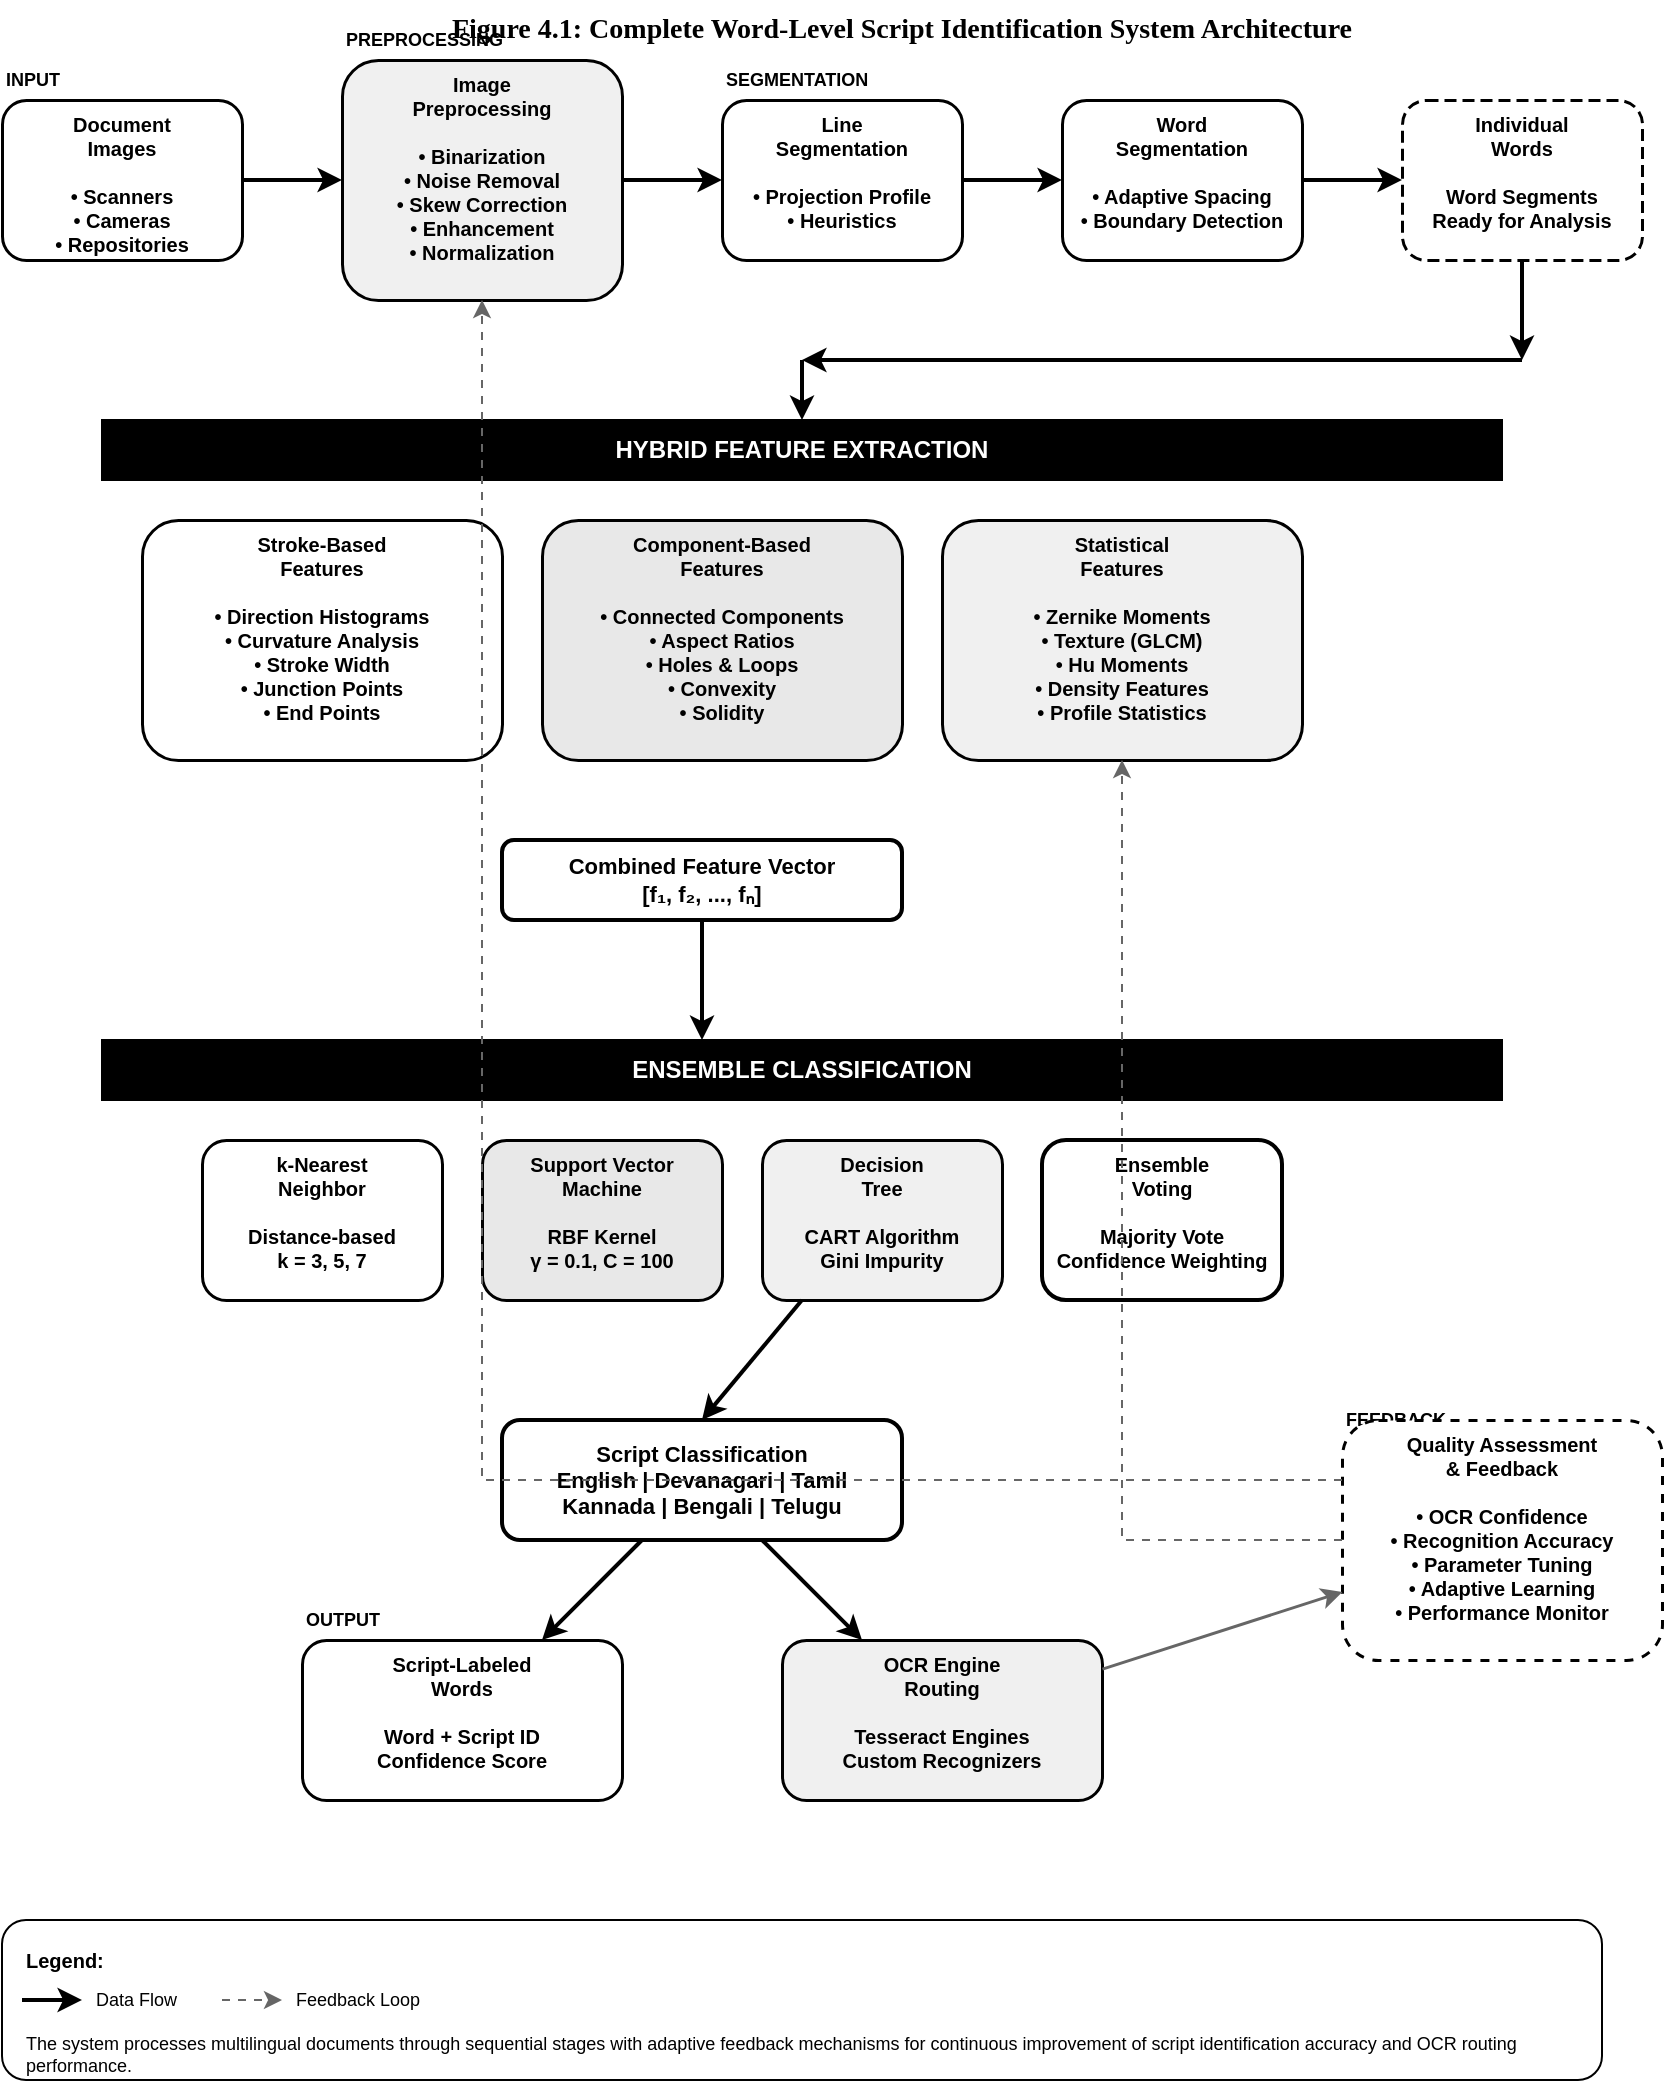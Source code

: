 <mxfile version="28.2.1">
  <diagram name="Script Identification Architecture" id="6T7fmMktWBT6cluHi8q8">
    <mxGraphModel dx="994" dy="540" grid="1" gridSize="10" guides="1" tooltips="1" connect="1" arrows="1" fold="1" page="1" pageScale="1" pageWidth="850" pageHeight="1100" math="0" shadow="0">
      <root>
        <mxCell id="0" />
        <mxCell id="1" parent="0" />
        <mxCell id="jqoCBcWLrI0LSmhJXTzM-1" value="Figure 4.1: Complete Word-Level Script Identification System Architecture" style="text;html=1;strokeColor=none;fillColor=none;align=center;verticalAlign=middle;whiteSpace=wrap;rounded=0;fontFamily=Times New Roman;fontSize=14;fontStyle=1" vertex="1" parent="1">
          <mxGeometry x="200" y="10" width="600" height="30" as="geometry" />
        </mxCell>
        <mxCell id="jqoCBcWLrI0LSmhJXTzM-2" value="INPUT" style="text;html=1;strokeColor=none;fillColor=none;align=left;verticalAlign=middle;whiteSpace=wrap;rounded=0;fontFamily=Arial;fontSize=9;fontStyle=1" vertex="1" parent="1">
          <mxGeometry x="50" y="40" width="80" height="20" as="geometry" />
        </mxCell>
        <mxCell id="jqoCBcWLrI0LSmhJXTzM-3" value="Document&#xa;Images&#xa;&#xa;• Scanners&#xa;• Cameras&#xa;• Repositories" style="rounded=1;whiteSpace=wrap;html=1;strokeColor=#000000;strokeWidth=1.5;fillColor=#FFFFFF;fontFamily=Arial;fontSize=10;align=center;verticalAlign=top;fontStyle=1" vertex="1" parent="1">
          <mxGeometry x="50" y="60" width="120" height="80" as="geometry" />
        </mxCell>
        <mxCell id="jqoCBcWLrI0LSmhJXTzM-4" value="PREPROCESSING" style="text;html=1;strokeColor=none;fillColor=none;align=left;verticalAlign=middle;whiteSpace=wrap;rounded=0;fontFamily=Arial;fontSize=9;fontStyle=1" vertex="1" parent="1">
          <mxGeometry x="220" y="20" width="100" height="20" as="geometry" />
        </mxCell>
        <mxCell id="jqoCBcWLrI0LSmhJXTzM-5" value="Image&#xa;Preprocessing&#xa;&#xa;• Binarization&#xa;• Noise Removal&#xa;• Skew Correction&#xa;• Enhancement&#xa;• Normalization" style="rounded=1;whiteSpace=wrap;html=1;strokeColor=#000000;strokeWidth=1.5;fillColor=#F0F0F0;fontFamily=Arial;fontSize=10;align=center;verticalAlign=top;fontStyle=1" vertex="1" parent="1">
          <mxGeometry x="220" y="40" width="140" height="120" as="geometry" />
        </mxCell>
        <mxCell id="jqoCBcWLrI0LSmhJXTzM-6" value="SEGMENTATION" style="text;html=1;strokeColor=none;fillColor=none;align=left;verticalAlign=middle;whiteSpace=wrap;rounded=0;fontFamily=Arial;fontSize=9;fontStyle=1" vertex="1" parent="1">
          <mxGeometry x="410" y="40" width="100" height="20" as="geometry" />
        </mxCell>
        <mxCell id="jqoCBcWLrI0LSmhJXTzM-7" value="Line&#xa;Segmentation&#xa;&#xa;• Projection Profile&#xa;• Heuristics" style="rounded=1;whiteSpace=wrap;html=1;strokeColor=#000000;strokeWidth=1.5;fillColor=#FFFFFF;fontFamily=Arial;fontSize=10;align=center;verticalAlign=top;fontStyle=1" vertex="1" parent="1">
          <mxGeometry x="410" y="60" width="120" height="80" as="geometry" />
        </mxCell>
        <mxCell id="jqoCBcWLrI0LSmhJXTzM-8" value="Word&#xa;Segmentation&#xa;&#xa;• Adaptive Spacing&#xa;• Boundary Detection" style="rounded=1;whiteSpace=wrap;html=1;strokeColor=#000000;strokeWidth=1.5;fillColor=#FFFFFF;fontFamily=Arial;fontSize=10;align=center;verticalAlign=top;fontStyle=1" vertex="1" parent="1">
          <mxGeometry x="580" y="60" width="120" height="80" as="geometry" />
        </mxCell>
        <mxCell id="jqoCBcWLrI0LSmhJXTzM-9" value="Individual&#xa;Words&#xa;&#xa;Word Segments&#xa;Ready for Analysis" style="rounded=1;whiteSpace=wrap;html=1;strokeColor=#000000;strokeWidth=1.5;fillColor=#FFFFFF;fontFamily=Arial;fontSize=10;align=center;verticalAlign=top;fontStyle=1;dashed=1;dashPattern=4 2" vertex="1" parent="1">
          <mxGeometry x="750" y="60" width="120" height="80" as="geometry" />
        </mxCell>
        <mxCell id="jqoCBcWLrI0LSmhJXTzM-10" value="HYBRID FEATURE EXTRACTION" style="rounded=0;whiteSpace=wrap;html=1;strokeColor=#000000;strokeWidth=1;fillColor=#000000;fontFamily=Arial;fontSize=12;fontStyle=1;fontColor=#FFFFFF;align=center" vertex="1" parent="1">
          <mxGeometry x="100" y="220" width="700" height="30" as="geometry" />
        </mxCell>
        <mxCell id="jqoCBcWLrI0LSmhJXTzM-11" value="Stroke-Based&#xa;Features&#xa;&#xa;• Direction Histograms&#xa;• Curvature Analysis&#xa;• Stroke Width&#xa;• Junction Points&#xa;• End Points" style="rounded=1;whiteSpace=wrap;html=1;strokeColor=#000000;strokeWidth=1.5;fillColor=#FFFFFF;fontFamily=Arial;fontSize=10;align=center;verticalAlign=top;fontStyle=1" vertex="1" parent="1">
          <mxGeometry x="120" y="270" width="180" height="120" as="geometry" />
        </mxCell>
        <mxCell id="jqoCBcWLrI0LSmhJXTzM-12" value="Component-Based&#xa;Features&#xa;&#xa;• Connected Components&#xa;• Aspect Ratios&#xa;• Holes &amp; Loops&#xa;• Convexity&#xa;• Solidity" style="rounded=1;whiteSpace=wrap;html=1;strokeColor=#000000;strokeWidth=1.5;fillColor=#E8E8E8;fontFamily=Arial;fontSize=10;align=center;verticalAlign=top;fontStyle=1" vertex="1" parent="1">
          <mxGeometry x="320" y="270" width="180" height="120" as="geometry" />
        </mxCell>
        <mxCell id="jqoCBcWLrI0LSmhJXTzM-13" value="Statistical&#xa;Features&#xa;&#xa;• Zernike Moments&#xa;• Texture (GLCM)&#xa;• Hu Moments&#xa;• Density Features&#xa;• Profile Statistics" style="rounded=1;whiteSpace=wrap;html=1;strokeColor=#000000;strokeWidth=1.5;fillColor=#F0F0F0;fontFamily=Arial;fontSize=10;align=center;verticalAlign=top;fontStyle=1" vertex="1" parent="1">
          <mxGeometry x="520" y="270" width="180" height="120" as="geometry" />
        </mxCell>
        <mxCell id="jqoCBcWLrI0LSmhJXTzM-14" value="Combined Feature Vector&#xa;[f₁, f₂, ..., fₙ]" style="rounded=1;whiteSpace=wrap;html=1;strokeColor=#000000;strokeWidth=2;fillColor=#FFFFFF;fontFamily=Arial;fontSize=11;align=center;verticalAlign=middle;fontStyle=1" vertex="1" parent="1">
          <mxGeometry x="300" y="430" width="200" height="40" as="geometry" />
        </mxCell>
        <mxCell id="jqoCBcWLrI0LSmhJXTzM-15" value="ENSEMBLE CLASSIFICATION" style="rounded=0;whiteSpace=wrap;html=1;strokeColor=#000000;strokeWidth=1;fillColor=#000000;fontFamily=Arial;fontSize=12;fontStyle=1;fontColor=#FFFFFF;align=center" vertex="1" parent="1">
          <mxGeometry x="100" y="530" width="700" height="30" as="geometry" />
        </mxCell>
        <mxCell id="jqoCBcWLrI0LSmhJXTzM-16" value="k-Nearest&#xa;Neighbor&#xa;&#xa;Distance-based&#xa;k = 3, 5, 7" style="rounded=1;whiteSpace=wrap;html=1;strokeColor=#000000;strokeWidth=1.5;fillColor=#FFFFFF;fontFamily=Arial;fontSize=10;align=center;verticalAlign=top;fontStyle=1" vertex="1" parent="1">
          <mxGeometry x="150" y="580" width="120" height="80" as="geometry" />
        </mxCell>
        <mxCell id="jqoCBcWLrI0LSmhJXTzM-17" value="Support Vector&#xa;Machine&#xa;&#xa;RBF Kernel&#xa;γ = 0.1, C = 100" style="rounded=1;whiteSpace=wrap;html=1;strokeColor=#000000;strokeWidth=1.5;fillColor=#E8E8E8;fontFamily=Arial;fontSize=10;align=center;verticalAlign=top;fontStyle=1" vertex="1" parent="1">
          <mxGeometry x="290" y="580" width="120" height="80" as="geometry" />
        </mxCell>
        <mxCell id="jqoCBcWLrI0LSmhJXTzM-18" value="Decision&#xa;Tree&#xa;&#xa;CART Algorithm&#xa;Gini Impurity" style="rounded=1;whiteSpace=wrap;html=1;strokeColor=#000000;strokeWidth=1.5;fillColor=#F0F0F0;fontFamily=Arial;fontSize=10;align=center;verticalAlign=top;fontStyle=1" vertex="1" parent="1">
          <mxGeometry x="430" y="580" width="120" height="80" as="geometry" />
        </mxCell>
        <mxCell id="jqoCBcWLrI0LSmhJXTzM-19" value="Ensemble&#xa;Voting&#xa;&#xa;Majority Vote&#xa;Confidence Weighting" style="rounded=1;whiteSpace=wrap;html=1;strokeColor=#000000;strokeWidth=2;fillColor=#FFFFFF;fontFamily=Arial;fontSize=10;align=center;verticalAlign=top;fontStyle=1" vertex="1" parent="1">
          <mxGeometry x="570" y="580" width="120" height="80" as="geometry" />
        </mxCell>
        <mxCell id="jqoCBcWLrI0LSmhJXTzM-20" value="Script Classification&#xa;English | Devanagari | Tamil&#xa;Kannada | Bengali | Telugu" style="rounded=1;whiteSpace=wrap;html=1;strokeColor=#000000;strokeWidth=2;fillColor=#FFFFFF;fontFamily=Arial;fontSize=11;align=center;verticalAlign=middle;fontStyle=1" vertex="1" parent="1">
          <mxGeometry x="300" y="720" width="200" height="60" as="geometry" />
        </mxCell>
        <mxCell id="jqoCBcWLrI0LSmhJXTzM-21" value="OUTPUT" style="text;html=1;strokeColor=none;fillColor=none;align=left;verticalAlign=middle;whiteSpace=wrap;rounded=0;fontFamily=Arial;fontSize=9;fontStyle=1" vertex="1" parent="1">
          <mxGeometry x="200" y="810" width="80" height="20" as="geometry" />
        </mxCell>
        <mxCell id="jqoCBcWLrI0LSmhJXTzM-22" value="Script-Labeled&#xa;Words&#xa;&#xa;Word + Script ID&#xa;Confidence Score" style="rounded=1;whiteSpace=wrap;html=1;strokeColor=#000000;strokeWidth=1.5;fillColor=#FFFFFF;fontFamily=Arial;fontSize=10;align=center;verticalAlign=top;fontStyle=1" vertex="1" parent="1">
          <mxGeometry x="200" y="830" width="160" height="80" as="geometry" />
        </mxCell>
        <mxCell id="jqoCBcWLrI0LSmhJXTzM-23" value="OCR Engine&#xa;Routing&#xa;&#xa;Tesseract Engines&#xa;Custom Recognizers" style="rounded=1;whiteSpace=wrap;html=1;strokeColor=#000000;strokeWidth=1.5;fillColor=#F0F0F0;fontFamily=Arial;fontSize=10;align=center;verticalAlign=top;fontStyle=1" vertex="1" parent="1">
          <mxGeometry x="440" y="830" width="160" height="80" as="geometry" />
        </mxCell>
        <mxCell id="jqoCBcWLrI0LSmhJXTzM-24" value="FEEDBACK" style="text;html=1;strokeColor=none;fillColor=none;align=left;verticalAlign=middle;whiteSpace=wrap;rounded=0;fontFamily=Arial;fontSize=9;fontStyle=1" vertex="1" parent="1">
          <mxGeometry x="720" y="710" width="80" height="20" as="geometry" />
        </mxCell>
        <mxCell id="jqoCBcWLrI0LSmhJXTzM-25" value="Quality Assessment&#xa;&amp; Feedback&#xa;&#xa;• OCR Confidence&#xa;• Recognition Accuracy&#xa;• Parameter Tuning&#xa;• Adaptive Learning&#xa;• Performance Monitor" style="rounded=1;whiteSpace=wrap;html=1;strokeColor=#000000;strokeWidth=1.5;fillColor=#FFFFFF;fontFamily=Arial;fontSize=10;align=center;verticalAlign=top;fontStyle=1;dashed=1;dashPattern=3 3" vertex="1" parent="1">
          <mxGeometry x="720" y="720" width="160" height="120" as="geometry" />
        </mxCell>
        <mxCell id="jqoCBcWLrI0LSmhJXTzM-26" value="" style="endArrow=classic;html=1;rounded=0;strokeColor=#000000;strokeWidth=2;" edge="1" parent="1" source="jqoCBcWLrI0LSmhJXTzM-3" target="jqoCBcWLrI0LSmhJXTzM-5">
          <mxGeometry width="50" height="50" relative="1" as="geometry">
            <mxPoint x="170" y="100" as="sourcePoint" />
            <mxPoint x="220" y="100" as="targetPoint" />
          </mxGeometry>
        </mxCell>
        <mxCell id="jqoCBcWLrI0LSmhJXTzM-27" value="" style="endArrow=classic;html=1;rounded=0;strokeColor=#000000;strokeWidth=2;" edge="1" parent="1" source="jqoCBcWLrI0LSmhJXTzM-5" target="jqoCBcWLrI0LSmhJXTzM-7">
          <mxGeometry width="50" height="50" relative="1" as="geometry">
            <mxPoint x="360" y="100" as="sourcePoint" />
            <mxPoint x="410" y="100" as="targetPoint" />
          </mxGeometry>
        </mxCell>
        <mxCell id="jqoCBcWLrI0LSmhJXTzM-28" value="" style="endArrow=classic;html=1;rounded=0;strokeColor=#000000;strokeWidth=2;" edge="1" parent="1" source="jqoCBcWLrI0LSmhJXTzM-7" target="jqoCBcWLrI0LSmhJXTzM-8">
          <mxGeometry width="50" height="50" relative="1" as="geometry">
            <mxPoint x="530" y="100" as="sourcePoint" />
            <mxPoint x="580" y="100" as="targetPoint" />
          </mxGeometry>
        </mxCell>
        <mxCell id="jqoCBcWLrI0LSmhJXTzM-29" value="" style="endArrow=classic;html=1;rounded=0;strokeColor=#000000;strokeWidth=2;" edge="1" parent="1" source="jqoCBcWLrI0LSmhJXTzM-8" target="jqoCBcWLrI0LSmhJXTzM-9">
          <mxGeometry width="50" height="50" relative="1" as="geometry">
            <mxPoint x="700" y="100" as="sourcePoint" />
            <mxPoint x="750" y="100" as="targetPoint" />
          </mxGeometry>
        </mxCell>
        <mxCell id="jqoCBcWLrI0LSmhJXTzM-30" value="" style="endArrow=classic;html=1;rounded=0;strokeColor=#000000;strokeWidth=2;" edge="1" parent="1">
          <mxGeometry width="50" height="50" relative="1" as="geometry">
            <mxPoint x="810" y="140" as="sourcePoint" />
            <mxPoint x="810" y="190" as="targetPoint" />
          </mxGeometry>
        </mxCell>
        <mxCell id="jqoCBcWLrI0LSmhJXTzM-31" value="" style="endArrow=classic;html=1;rounded=0;strokeColor=#000000;strokeWidth=2;" edge="1" parent="1">
          <mxGeometry width="50" height="50" relative="1" as="geometry">
            <mxPoint x="810" y="190" as="sourcePoint" />
            <mxPoint x="450" y="190" as="targetPoint" />
          </mxGeometry>
        </mxCell>
        <mxCell id="jqoCBcWLrI0LSmhJXTzM-32" value="" style="endArrow=classic;html=1;rounded=0;strokeColor=#000000;strokeWidth=2;" edge="1" parent="1">
          <mxGeometry width="50" height="50" relative="1" as="geometry">
            <mxPoint x="450" y="190" as="sourcePoint" />
            <mxPoint x="450" y="220" as="targetPoint" />
          </mxGeometry>
        </mxCell>
        <mxCell id="jqoCBcWLrI0LSmhJXTzM-33" value="" style="endArrow=classic;html=1;rounded=0;strokeColor=#000000;strokeWidth=2;" edge="1" parent="1" source="jqoCBcWLrI0LSmhJXTzM-14">
          <mxGeometry width="50" height="50" relative="1" as="geometry">
            <mxPoint x="400" y="470" as="sourcePoint" />
            <mxPoint x="400" y="530" as="targetPoint" />
          </mxGeometry>
        </mxCell>
        <mxCell id="jqoCBcWLrI0LSmhJXTzM-34" value="" style="endArrow=classic;html=1;rounded=0;strokeColor=#000000;strokeWidth=2;" edge="1" parent="1">
          <mxGeometry width="50" height="50" relative="1" as="geometry">
            <mxPoint x="450" y="660" as="sourcePoint" />
            <mxPoint x="400" y="720" as="targetPoint" />
          </mxGeometry>
        </mxCell>
        <mxCell id="jqoCBcWLrI0LSmhJXTzM-35" value="" style="endArrow=classic;html=1;rounded=0;strokeColor=#000000;strokeWidth=2;" edge="1" parent="1" source="jqoCBcWLrI0LSmhJXTzM-20" target="jqoCBcWLrI0LSmhJXTzM-22">
          <mxGeometry width="50" height="50" relative="1" as="geometry">
            <mxPoint x="350" y="780" as="sourcePoint" />
            <mxPoint x="280" y="830" as="targetPoint" />
          </mxGeometry>
        </mxCell>
        <mxCell id="jqoCBcWLrI0LSmhJXTzM-36" value="" style="endArrow=classic;html=1;rounded=0;strokeColor=#000000;strokeWidth=2;" edge="1" parent="1" source="jqoCBcWLrI0LSmhJXTzM-20" target="jqoCBcWLrI0LSmhJXTzM-23">
          <mxGeometry width="50" height="50" relative="1" as="geometry">
            <mxPoint x="450" y="780" as="sourcePoint" />
            <mxPoint x="520" y="830" as="targetPoint" />
          </mxGeometry>
        </mxCell>
        <mxCell id="jqoCBcWLrI0LSmhJXTzM-37" value="" style="endArrow=classic;html=1;rounded=0;strokeColor=#666666;strokeWidth=1.5;" edge="1" parent="1" source="jqoCBcWLrI0LSmhJXTzM-23" target="jqoCBcWLrI0LSmhJXTzM-25">
          <mxGeometry width="50" height="50" relative="1" as="geometry">
            <mxPoint x="600" y="870" as="sourcePoint" />
            <mxPoint x="720" y="870" as="targetPoint" />
          </mxGeometry>
        </mxCell>
        <mxCell id="jqoCBcWLrI0LSmhJXTzM-38" value="" style="endArrow=classic;html=1;rounded=0;strokeColor=#666666;strokeWidth=1;dashed=1;dashPattern=4 4" edge="1" parent="1">
          <mxGeometry width="50" height="50" relative="1" as="geometry">
            <mxPoint x="720" y="750" as="sourcePoint" />
            <mxPoint x="290" y="160" as="targetPoint" />
            <Array as="points">
              <mxPoint x="290" y="750" />
            </Array>
          </mxGeometry>
        </mxCell>
        <mxCell id="jqoCBcWLrI0LSmhJXTzM-39" value="" style="endArrow=classic;html=1;rounded=0;strokeColor=#666666;strokeWidth=1;dashed=1;dashPattern=4 4" edge="1" parent="1">
          <mxGeometry width="50" height="50" relative="1" as="geometry">
            <mxPoint x="720" y="780" as="sourcePoint" />
            <mxPoint x="610" y="390" as="targetPoint" />
            <Array as="points">
              <mxPoint x="610" y="780" />
            </Array>
          </mxGeometry>
        </mxCell>
        <mxCell id="jqoCBcWLrI0LSmhJXTzM-40" value="" style="rounded=1;whiteSpace=wrap;html=1;strokeColor=#000000;strokeWidth=1;fillColor=#FFFFFF;" vertex="1" parent="1">
          <mxGeometry x="50" y="970" width="800" height="80" as="geometry" />
        </mxCell>
        <mxCell id="jqoCBcWLrI0LSmhJXTzM-41" value="Legend:" style="text;html=1;strokeColor=none;fillColor=none;align=left;verticalAlign=middle;whiteSpace=wrap;rounded=0;fontFamily=Arial;fontSize=10;fontStyle=1" vertex="1" parent="1">
          <mxGeometry x="60" y="980" width="60" height="20" as="geometry" />
        </mxCell>
        <mxCell id="jqoCBcWLrI0LSmhJXTzM-42" value="Data Flow" style="text;html=1;strokeColor=none;fillColor=none;align=left;verticalAlign=middle;whiteSpace=wrap;rounded=0;fontFamily=Arial;fontSize=9" vertex="1" parent="1">
          <mxGeometry x="95" y="1000" width="60" height="20" as="geometry" />
        </mxCell>
        <mxCell id="jqoCBcWLrI0LSmhJXTzM-43" value="" style="endArrow=classic;html=1;rounded=0;strokeColor=#000000;strokeWidth=2;" edge="1" parent="1">
          <mxGeometry width="50" height="50" relative="1" as="geometry">
            <mxPoint x="60" y="1010" as="sourcePoint" />
            <mxPoint x="90" y="1010" as="targetPoint" />
          </mxGeometry>
        </mxCell>
        <mxCell id="jqoCBcWLrI0LSmhJXTzM-44" value="Feedback Loop" style="text;html=1;strokeColor=none;fillColor=none;align=left;verticalAlign=middle;whiteSpace=wrap;rounded=0;fontFamily=Arial;fontSize=9" vertex="1" parent="1">
          <mxGeometry x="195" y="1000" width="80" height="20" as="geometry" />
        </mxCell>
        <mxCell id="jqoCBcWLrI0LSmhJXTzM-45" value="" style="endArrow=classic;html=1;rounded=0;strokeColor=#666666;strokeWidth=1;dashed=1;dashPattern=4 4" edge="1" parent="1">
          <mxGeometry width="50" height="50" relative="1" as="geometry">
            <mxPoint x="160" y="1010" as="sourcePoint" />
            <mxPoint x="190" y="1010" as="targetPoint" />
          </mxGeometry>
        </mxCell>
        <mxCell id="jqoCBcWLrI0LSmhJXTzM-46" value="The system processes multilingual documents through sequential stages with adaptive feedback mechanisms for continuous improvement of script identification accuracy and OCR routing performance." style="text;html=1;strokeColor=none;fillColor=none;align=left;verticalAlign=top;whiteSpace=wrap;rounded=0;fontFamily=Arial;fontSize=9" vertex="1" parent="1">
          <mxGeometry x="60" y="1020" width="760" height="25" as="geometry" />
        </mxCell>
      </root>
    </mxGraphModel>
  </diagram>
</mxfile>
